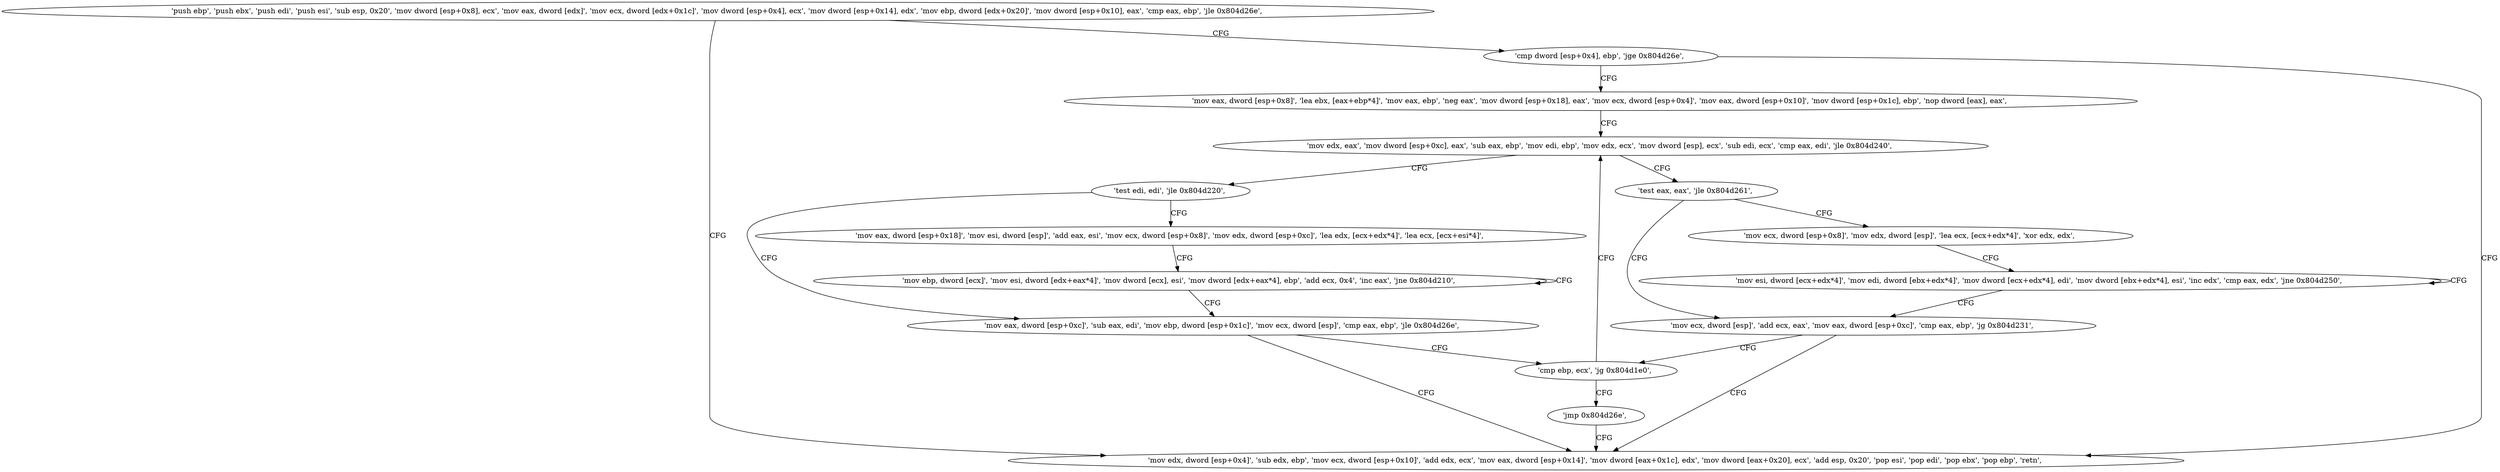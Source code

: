 digraph "func" {
"134533520" [label = "'push ebp', 'push ebx', 'push edi', 'push esi', 'sub esp, 0x20', 'mov dword [esp+0x8], ecx', 'mov eax, dword [edx]', 'mov ecx, dword [edx+0x1c]', 'mov dword [esp+0x4], ecx', 'mov dword [esp+0x14], edx', 'mov ebp, dword [edx+0x20]', 'mov dword [esp+0x10], eax', 'cmp eax, ebp', 'jle 0x804d26e', " ]
"134533742" [label = "'mov edx, dword [esp+0x4]', 'sub edx, ebp', 'mov ecx, dword [esp+0x10]', 'add edx, ecx', 'mov eax, dword [esp+0x14]', 'mov dword [eax+0x1c], edx', 'mov dword [eax+0x20], ecx', 'add esp, 0x20', 'pop esi', 'pop edi', 'pop ebx', 'pop ebp', 'retn', " ]
"134533559" [label = "'cmp dword [esp+0x4], ebp', 'jge 0x804d26e', " ]
"134533569" [label = "'mov eax, dword [esp+0x8]', 'lea ebx, [eax+ebp*4]', 'mov eax, ebp', 'neg eax', 'mov dword [esp+0x18], eax', 'mov ecx, dword [esp+0x4]', 'mov eax, dword [esp+0x10]', 'mov dword [esp+0x1c], ebp', 'nop dword [eax], eax', " ]
"134533600" [label = "'mov edx, eax', 'mov dword [esp+0xc], eax', 'sub eax, ebp', 'mov edi, ebp', 'mov edx, ecx', 'mov dword [esp], ecx', 'sub edi, ecx', 'cmp eax, edi', 'jle 0x804d240', " ]
"134533696" [label = "'test eax, eax', 'jle 0x804d261', " ]
"134533729" [label = "'mov ecx, dword [esp]', 'add ecx, eax', 'mov eax, dword [esp+0xc]', 'cmp eax, ebp', 'jg 0x804d231', " ]
"134533700" [label = "'mov ecx, dword [esp+0x8]', 'mov edx, dword [esp]', 'lea ecx, [ecx+edx*4]', 'xor edx, edx', " ]
"134533621" [label = "'test edi, edi', 'jle 0x804d220', " ]
"134533664" [label = "'mov eax, dword [esp+0xc]', 'sub eax, edi', 'mov ebp, dword [esp+0x1c]', 'mov ecx, dword [esp]', 'cmp eax, ebp', 'jle 0x804d26e', " ]
"134533625" [label = "'mov eax, dword [esp+0x18]', 'mov esi, dword [esp]', 'add eax, esi', 'mov ecx, dword [esp+0x8]', 'mov edx, dword [esp+0xc]', 'lea edx, [ecx+edx*4]', 'lea ecx, [ecx+esi*4]', " ]
"134533681" [label = "'cmp ebp, ecx', 'jg 0x804d1e0', " ]
"134533712" [label = "'mov esi, dword [ecx+edx*4]', 'mov edi, dword [ebx+edx*4]', 'mov dword [ecx+edx*4], edi', 'mov dword [ebx+edx*4], esi', 'inc edx', 'cmp eax, edx', 'jne 0x804d250', " ]
"134533648" [label = "'mov ebp, dword [ecx]', 'mov esi, dword [edx+eax*4]', 'mov dword [ecx], esi', 'mov dword [edx+eax*4], ebp', 'add ecx, 0x4', 'inc eax', 'jne 0x804d210', " ]
"134533685" [label = "'jmp 0x804d26e', " ]
"134533520" -> "134533742" [ label = "CFG" ]
"134533520" -> "134533559" [ label = "CFG" ]
"134533559" -> "134533742" [ label = "CFG" ]
"134533559" -> "134533569" [ label = "CFG" ]
"134533569" -> "134533600" [ label = "CFG" ]
"134533600" -> "134533696" [ label = "CFG" ]
"134533600" -> "134533621" [ label = "CFG" ]
"134533696" -> "134533729" [ label = "CFG" ]
"134533696" -> "134533700" [ label = "CFG" ]
"134533729" -> "134533681" [ label = "CFG" ]
"134533729" -> "134533742" [ label = "CFG" ]
"134533700" -> "134533712" [ label = "CFG" ]
"134533621" -> "134533664" [ label = "CFG" ]
"134533621" -> "134533625" [ label = "CFG" ]
"134533664" -> "134533742" [ label = "CFG" ]
"134533664" -> "134533681" [ label = "CFG" ]
"134533625" -> "134533648" [ label = "CFG" ]
"134533681" -> "134533600" [ label = "CFG" ]
"134533681" -> "134533685" [ label = "CFG" ]
"134533712" -> "134533712" [ label = "CFG" ]
"134533712" -> "134533729" [ label = "CFG" ]
"134533648" -> "134533648" [ label = "CFG" ]
"134533648" -> "134533664" [ label = "CFG" ]
"134533685" -> "134533742" [ label = "CFG" ]
}
